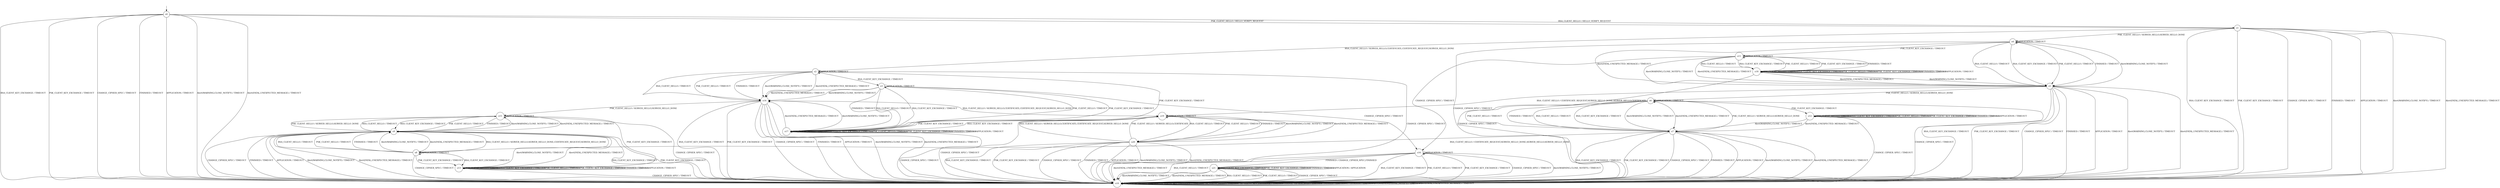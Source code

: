 digraph g {
__start0 [label="" shape="none"];

	s0 [shape="circle" label="s0"];
	s1 [shape="circle" label="s1"];
	s2 [shape="circle" label="s2"];
	s3 [shape="circle" label="s3"];
	s4 [shape="circle" label="s4"];
	s5 [shape="circle" label="s5"];
	s6 [shape="circle" label="s6"];
	s7 [shape="circle" label="s7"];
	s8 [shape="circle" label="s8"];
	s9 [shape="circle" label="s9"];
	s10 [shape="circle" label="s10"];
	s11 [shape="circle" label="s11"];
	s12 [shape="circle" label="s12"];
	s13 [shape="circle" label="s13"];
	s14 [shape="circle" label="s14"];
	s15 [shape="circle" label="s15"];
	s16 [shape="circle" label="s16"];
	s17 [shape="circle" label="s17"];
	s18 [shape="circle" label="s18"];
	s19 [shape="circle" label="s19"];
	s20 [shape="circle" label="s20"];
	s21 [shape="circle" label="s21"];
	s0 -> s1 [label="RSA_CLIENT_HELLO / HELLO_VERIFY_REQUEST"];
	s0 -> s10 [label="RSA_CLIENT_KEY_EXCHANGE / TIMEOUT"];
	s0 -> s1 [label="PSK_CLIENT_HELLO / HELLO_VERIFY_REQUEST"];
	s0 -> s10 [label="PSK_CLIENT_KEY_EXCHANGE / TIMEOUT"];
	s0 -> s10 [label="CHANGE_CIPHER_SPEC / TIMEOUT"];
	s0 -> s10 [label="FINISHED / TIMEOUT"];
	s0 -> s10 [label="APPLICATION / TIMEOUT"];
	s0 -> s10 [label="Alert(WARNING,CLOSE_NOTIFY) / TIMEOUT"];
	s0 -> s10 [label="Alert(FATAL,UNEXPECTED_MESSAGE) / TIMEOUT"];
	s1 -> s2 [label="RSA_CLIENT_HELLO / SERVER_HELLO,CERTIFICATE,CERTIFICATE_REQUEST,SERVER_HELLO_DONE"];
	s1 -> s10 [label="RSA_CLIENT_KEY_EXCHANGE / TIMEOUT"];
	s1 -> s4 [label="PSK_CLIENT_HELLO / SERVER_HELLO,SERVER_HELLO_DONE"];
	s1 -> s10 [label="PSK_CLIENT_KEY_EXCHANGE / TIMEOUT"];
	s1 -> s10 [label="CHANGE_CIPHER_SPEC / TIMEOUT"];
	s1 -> s10 [label="FINISHED / TIMEOUT"];
	s1 -> s10 [label="APPLICATION / TIMEOUT"];
	s1 -> s10 [label="Alert(WARNING,CLOSE_NOTIFY) / TIMEOUT"];
	s1 -> s10 [label="Alert(FATAL,UNEXPECTED_MESSAGE) / TIMEOUT"];
	s2 -> s14 [label="RSA_CLIENT_HELLO / TIMEOUT"];
	s2 -> s3 [label="RSA_CLIENT_KEY_EXCHANGE / TIMEOUT"];
	s2 -> s14 [label="PSK_CLIENT_HELLO / TIMEOUT"];
	s2 -> s17 [label="PSK_CLIENT_KEY_EXCHANGE / TIMEOUT"];
	s2 -> s10 [label="CHANGE_CIPHER_SPEC / TIMEOUT"];
	s2 -> s14 [label="FINISHED / TIMEOUT"];
	s2 -> s2 [label="APPLICATION / TIMEOUT"];
	s2 -> s14 [label="Alert(WARNING,CLOSE_NOTIFY) / TIMEOUT"];
	s2 -> s14 [label="Alert(FATAL,UNEXPECTED_MESSAGE) / TIMEOUT"];
	s3 -> s17 [label="RSA_CLIENT_HELLO / TIMEOUT"];
	s3 -> s17 [label="RSA_CLIENT_KEY_EXCHANGE / TIMEOUT"];
	s3 -> s17 [label="PSK_CLIENT_HELLO / TIMEOUT"];
	s3 -> s17 [label="PSK_CLIENT_KEY_EXCHANGE / TIMEOUT"];
	s3 -> s16 [label="CHANGE_CIPHER_SPEC / TIMEOUT"];
	s3 -> s17 [label="FINISHED / TIMEOUT"];
	s3 -> s3 [label="APPLICATION / TIMEOUT"];
	s3 -> s14 [label="Alert(WARNING,CLOSE_NOTIFY) / TIMEOUT"];
	s3 -> s14 [label="Alert(FATAL,UNEXPECTED_MESSAGE) / TIMEOUT"];
	s4 -> s5 [label="RSA_CLIENT_HELLO / TIMEOUT"];
	s4 -> s5 [label="RSA_CLIENT_KEY_EXCHANGE / TIMEOUT"];
	s4 -> s5 [label="PSK_CLIENT_HELLO / TIMEOUT"];
	s4 -> s11 [label="PSK_CLIENT_KEY_EXCHANGE / TIMEOUT"];
	s4 -> s10 [label="CHANGE_CIPHER_SPEC / TIMEOUT"];
	s4 -> s5 [label="FINISHED / TIMEOUT"];
	s4 -> s4 [label="APPLICATION / TIMEOUT"];
	s4 -> s5 [label="Alert(WARNING,CLOSE_NOTIFY) / TIMEOUT"];
	s4 -> s5 [label="Alert(FATAL,UNEXPECTED_MESSAGE) / TIMEOUT"];
	s5 -> s19 [label="RSA_CLIENT_HELLO / CERTIFICATE_REQUEST,SERVER_HELLO_DONE,SERVER_HELLO,CERTIFICATE"];
	s5 -> s10 [label="RSA_CLIENT_KEY_EXCHANGE / TIMEOUT"];
	s5 -> s6 [label="PSK_CLIENT_HELLO / SERVER_HELLO,SERVER_HELLO_DONE"];
	s5 -> s10 [label="PSK_CLIENT_KEY_EXCHANGE / TIMEOUT"];
	s5 -> s10 [label="CHANGE_CIPHER_SPEC / TIMEOUT"];
	s5 -> s10 [label="FINISHED / TIMEOUT"];
	s5 -> s10 [label="APPLICATION / TIMEOUT"];
	s5 -> s10 [label="Alert(WARNING,CLOSE_NOTIFY) / TIMEOUT"];
	s5 -> s10 [label="Alert(FATAL,UNEXPECTED_MESSAGE) / TIMEOUT"];
	s6 -> s7 [label="RSA_CLIENT_HELLO / TIMEOUT"];
	s6 -> s7 [label="RSA_CLIENT_KEY_EXCHANGE / TIMEOUT"];
	s6 -> s7 [label="PSK_CLIENT_HELLO / TIMEOUT"];
	s6 -> s12 [label="PSK_CLIENT_KEY_EXCHANGE / TIMEOUT"];
	s6 -> s10 [label="CHANGE_CIPHER_SPEC / TIMEOUT"];
	s6 -> s7 [label="FINISHED / TIMEOUT"];
	s6 -> s6 [label="APPLICATION / TIMEOUT"];
	s6 -> s7 [label="Alert(WARNING,CLOSE_NOTIFY) / TIMEOUT"];
	s6 -> s7 [label="Alert(FATAL,UNEXPECTED_MESSAGE) / TIMEOUT"];
	s7 -> s8 [label="RSA_CLIENT_HELLO / CERTIFICATE_REQUEST,SERVER_HELLO_DONE,SERVER_HELLO,SERVER_HELLO_DONE"];
	s7 -> s10 [label="RSA_CLIENT_KEY_EXCHANGE / TIMEOUT"];
	s7 -> s6 [label="PSK_CLIENT_HELLO / SERVER_HELLO,SERVER_HELLO_DONE"];
	s7 -> s10 [label="PSK_CLIENT_KEY_EXCHANGE / TIMEOUT"];
	s7 -> s10 [label="CHANGE_CIPHER_SPEC / TIMEOUT"];
	s7 -> s10 [label="FINISHED / TIMEOUT"];
	s7 -> s10 [label="APPLICATION / TIMEOUT"];
	s7 -> s10 [label="Alert(WARNING,CLOSE_NOTIFY) / TIMEOUT"];
	s7 -> s10 [label="Alert(FATAL,UNEXPECTED_MESSAGE) / TIMEOUT"];
	s8 -> s9 [label="RSA_CLIENT_HELLO / TIMEOUT"];
	s8 -> s13 [label="RSA_CLIENT_KEY_EXCHANGE / TIMEOUT"];
	s8 -> s9 [label="PSK_CLIENT_HELLO / TIMEOUT"];
	s8 -> s13 [label="PSK_CLIENT_KEY_EXCHANGE / TIMEOUT"];
	s8 -> s10 [label="CHANGE_CIPHER_SPEC / TIMEOUT"];
	s8 -> s9 [label="FINISHED / TIMEOUT"];
	s8 -> s8 [label="APPLICATION / TIMEOUT"];
	s8 -> s9 [label="Alert(WARNING,CLOSE_NOTIFY) / TIMEOUT"];
	s8 -> s9 [label="Alert(FATAL,UNEXPECTED_MESSAGE) / TIMEOUT"];
	s9 -> s8 [label="RSA_CLIENT_HELLO / SERVER_HELLO,SERVER_HELLO_DONE,CERTIFICATE_REQUEST,SERVER_HELLO_DONE"];
	s9 -> s10 [label="RSA_CLIENT_KEY_EXCHANGE / TIMEOUT"];
	s9 -> s15 [label="PSK_CLIENT_HELLO / SERVER_HELLO,SERVER_HELLO_DONE"];
	s9 -> s10 [label="PSK_CLIENT_KEY_EXCHANGE / TIMEOUT"];
	s9 -> s10 [label="CHANGE_CIPHER_SPEC / TIMEOUT"];
	s9 -> s10 [label="FINISHED / TIMEOUT"];
	s9 -> s10 [label="APPLICATION / TIMEOUT"];
	s9 -> s10 [label="Alert(WARNING,CLOSE_NOTIFY) / TIMEOUT"];
	s9 -> s10 [label="Alert(FATAL,UNEXPECTED_MESSAGE) / TIMEOUT"];
	s10 -> s10 [label="RSA_CLIENT_HELLO / TIMEOUT"];
	s10 -> s10 [label="RSA_CLIENT_KEY_EXCHANGE / TIMEOUT"];
	s10 -> s10 [label="PSK_CLIENT_HELLO / TIMEOUT"];
	s10 -> s10 [label="PSK_CLIENT_KEY_EXCHANGE / TIMEOUT"];
	s10 -> s10 [label="CHANGE_CIPHER_SPEC / TIMEOUT"];
	s10 -> s10 [label="FINISHED / TIMEOUT"];
	s10 -> s10 [label="APPLICATION / TIMEOUT"];
	s10 -> s10 [label="Alert(WARNING,CLOSE_NOTIFY) / TIMEOUT"];
	s10 -> s10 [label="Alert(FATAL,UNEXPECTED_MESSAGE) / TIMEOUT"];
	s11 -> s18 [label="RSA_CLIENT_HELLO / TIMEOUT"];
	s11 -> s18 [label="RSA_CLIENT_KEY_EXCHANGE / TIMEOUT"];
	s11 -> s18 [label="PSK_CLIENT_HELLO / TIMEOUT"];
	s11 -> s18 [label="PSK_CLIENT_KEY_EXCHANGE / TIMEOUT"];
	s11 -> s16 [label="CHANGE_CIPHER_SPEC / TIMEOUT"];
	s11 -> s18 [label="FINISHED / TIMEOUT"];
	s11 -> s11 [label="APPLICATION / TIMEOUT"];
	s11 -> s5 [label="Alert(WARNING,CLOSE_NOTIFY) / TIMEOUT"];
	s11 -> s5 [label="Alert(FATAL,UNEXPECTED_MESSAGE) / TIMEOUT"];
	s12 -> s12 [label="RSA_CLIENT_HELLO / TIMEOUT"];
	s12 -> s12 [label="RSA_CLIENT_KEY_EXCHANGE / TIMEOUT"];
	s12 -> s12 [label="PSK_CLIENT_HELLO / TIMEOUT"];
	s12 -> s12 [label="PSK_CLIENT_KEY_EXCHANGE / TIMEOUT"];
	s12 -> s10 [label="CHANGE_CIPHER_SPEC / TIMEOUT"];
	s12 -> s12 [label="FINISHED / TIMEOUT"];
	s12 -> s12 [label="APPLICATION / TIMEOUT"];
	s12 -> s7 [label="Alert(WARNING,CLOSE_NOTIFY) / TIMEOUT"];
	s12 -> s7 [label="Alert(FATAL,UNEXPECTED_MESSAGE) / TIMEOUT"];
	s13 -> s13 [label="RSA_CLIENT_HELLO / TIMEOUT"];
	s13 -> s13 [label="RSA_CLIENT_KEY_EXCHANGE / TIMEOUT"];
	s13 -> s13 [label="PSK_CLIENT_HELLO / TIMEOUT"];
	s13 -> s13 [label="PSK_CLIENT_KEY_EXCHANGE / TIMEOUT"];
	s13 -> s10 [label="CHANGE_CIPHER_SPEC / TIMEOUT"];
	s13 -> s13 [label="FINISHED / TIMEOUT"];
	s13 -> s13 [label="APPLICATION / TIMEOUT"];
	s13 -> s9 [label="Alert(WARNING,CLOSE_NOTIFY) / TIMEOUT"];
	s13 -> s9 [label="Alert(FATAL,UNEXPECTED_MESSAGE) / TIMEOUT"];
	s14 -> s19 [label="RSA_CLIENT_HELLO / SERVER_HELLO,CERTIFICATE,CERTIFICATE_REQUEST,SERVER_HELLO_DONE"];
	s14 -> s10 [label="RSA_CLIENT_KEY_EXCHANGE / TIMEOUT"];
	s14 -> s15 [label="PSK_CLIENT_HELLO / SERVER_HELLO,SERVER_HELLO_DONE"];
	s14 -> s10 [label="PSK_CLIENT_KEY_EXCHANGE / TIMEOUT"];
	s14 -> s10 [label="CHANGE_CIPHER_SPEC / TIMEOUT"];
	s14 -> s10 [label="FINISHED / TIMEOUT"];
	s14 -> s10 [label="APPLICATION / TIMEOUT"];
	s14 -> s10 [label="Alert(WARNING,CLOSE_NOTIFY) / TIMEOUT"];
	s14 -> s10 [label="Alert(FATAL,UNEXPECTED_MESSAGE) / TIMEOUT"];
	s15 -> s9 [label="RSA_CLIENT_HELLO / TIMEOUT"];
	s15 -> s9 [label="RSA_CLIENT_KEY_EXCHANGE / TIMEOUT"];
	s15 -> s9 [label="PSK_CLIENT_HELLO / TIMEOUT"];
	s15 -> s13 [label="PSK_CLIENT_KEY_EXCHANGE / TIMEOUT"];
	s15 -> s10 [label="CHANGE_CIPHER_SPEC / TIMEOUT"];
	s15 -> s9 [label="FINISHED / TIMEOUT"];
	s15 -> s15 [label="APPLICATION / TIMEOUT"];
	s15 -> s9 [label="Alert(WARNING,CLOSE_NOTIFY) / TIMEOUT"];
	s15 -> s9 [label="Alert(FATAL,UNEXPECTED_MESSAGE) / TIMEOUT"];
	s16 -> s10 [label="RSA_CLIENT_HELLO / TIMEOUT"];
	s16 -> s10 [label="RSA_CLIENT_KEY_EXCHANGE / TIMEOUT"];
	s16 -> s10 [label="PSK_CLIENT_HELLO / TIMEOUT"];
	s16 -> s10 [label="PSK_CLIENT_KEY_EXCHANGE / TIMEOUT"];
	s16 -> s10 [label="CHANGE_CIPHER_SPEC / TIMEOUT"];
	s16 -> s21 [label="FINISHED / CHANGE_CIPHER_SPEC,FINISHED"];
	s16 -> s16 [label="APPLICATION / TIMEOUT"];
	s16 -> s10 [label="Alert(WARNING,CLOSE_NOTIFY) / TIMEOUT"];
	s16 -> s10 [label="Alert(FATAL,UNEXPECTED_MESSAGE) / TIMEOUT"];
	s17 -> s17 [label="RSA_CLIENT_HELLO / TIMEOUT"];
	s17 -> s17 [label="RSA_CLIENT_KEY_EXCHANGE / TIMEOUT"];
	s17 -> s17 [label="PSK_CLIENT_HELLO / TIMEOUT"];
	s17 -> s17 [label="PSK_CLIENT_KEY_EXCHANGE / TIMEOUT"];
	s17 -> s10 [label="CHANGE_CIPHER_SPEC / TIMEOUT"];
	s17 -> s17 [label="FINISHED / TIMEOUT"];
	s17 -> s17 [label="APPLICATION / TIMEOUT"];
	s17 -> s14 [label="Alert(WARNING,CLOSE_NOTIFY) / TIMEOUT"];
	s17 -> s14 [label="Alert(FATAL,UNEXPECTED_MESSAGE) / TIMEOUT"];
	s18 -> s18 [label="RSA_CLIENT_HELLO / TIMEOUT"];
	s18 -> s18 [label="RSA_CLIENT_KEY_EXCHANGE / TIMEOUT"];
	s18 -> s18 [label="PSK_CLIENT_HELLO / TIMEOUT"];
	s18 -> s18 [label="PSK_CLIENT_KEY_EXCHANGE / TIMEOUT"];
	s18 -> s10 [label="CHANGE_CIPHER_SPEC / TIMEOUT"];
	s18 -> s18 [label="FINISHED / TIMEOUT"];
	s18 -> s18 [label="APPLICATION / TIMEOUT"];
	s18 -> s5 [label="Alert(WARNING,CLOSE_NOTIFY) / TIMEOUT"];
	s18 -> s5 [label="Alert(FATAL,UNEXPECTED_MESSAGE) / TIMEOUT"];
	s19 -> s20 [label="RSA_CLIENT_HELLO / TIMEOUT"];
	s19 -> s17 [label="RSA_CLIENT_KEY_EXCHANGE / TIMEOUT"];
	s19 -> s20 [label="PSK_CLIENT_HELLO / TIMEOUT"];
	s19 -> s17 [label="PSK_CLIENT_KEY_EXCHANGE / TIMEOUT"];
	s19 -> s10 [label="CHANGE_CIPHER_SPEC / TIMEOUT"];
	s19 -> s20 [label="FINISHED / TIMEOUT"];
	s19 -> s19 [label="APPLICATION / TIMEOUT"];
	s19 -> s20 [label="Alert(WARNING,CLOSE_NOTIFY) / TIMEOUT"];
	s19 -> s20 [label="Alert(FATAL,UNEXPECTED_MESSAGE) / TIMEOUT"];
	s20 -> s19 [label="RSA_CLIENT_HELLO / SERVER_HELLO,CERTIFICATE,CERTIFICATE_REQUEST,SERVER_HELLO_DONE"];
	s20 -> s10 [label="RSA_CLIENT_KEY_EXCHANGE / TIMEOUT"];
	s20 -> s19 [label="PSK_CLIENT_HELLO / SERVER_HELLO,CERTIFICATE"];
	s20 -> s10 [label="PSK_CLIENT_KEY_EXCHANGE / TIMEOUT"];
	s20 -> s10 [label="CHANGE_CIPHER_SPEC / TIMEOUT"];
	s20 -> s10 [label="FINISHED / TIMEOUT"];
	s20 -> s10 [label="APPLICATION / TIMEOUT"];
	s20 -> s10 [label="Alert(WARNING,CLOSE_NOTIFY) / TIMEOUT"];
	s20 -> s10 [label="Alert(FATAL,UNEXPECTED_MESSAGE) / TIMEOUT"];
	s21 -> s10 [label="RSA_CLIENT_HELLO / TIMEOUT"];
	s21 -> s21 [label="RSA_CLIENT_KEY_EXCHANGE / TIMEOUT"];
	s21 -> s10 [label="PSK_CLIENT_HELLO / TIMEOUT"];
	s21 -> s21 [label="PSK_CLIENT_KEY_EXCHANGE / TIMEOUT"];
	s21 -> s10 [label="CHANGE_CIPHER_SPEC / TIMEOUT"];
	s21 -> s21 [label="FINISHED / TIMEOUT"];
	s21 -> s21 [label="APPLICATION / APPLICATION"];
	s21 -> s10 [label="Alert(WARNING,CLOSE_NOTIFY) / TIMEOUT"];
	s21 -> s10 [label="Alert(FATAL,UNEXPECTED_MESSAGE) / TIMEOUT"];

__start0 -> s0;
}
